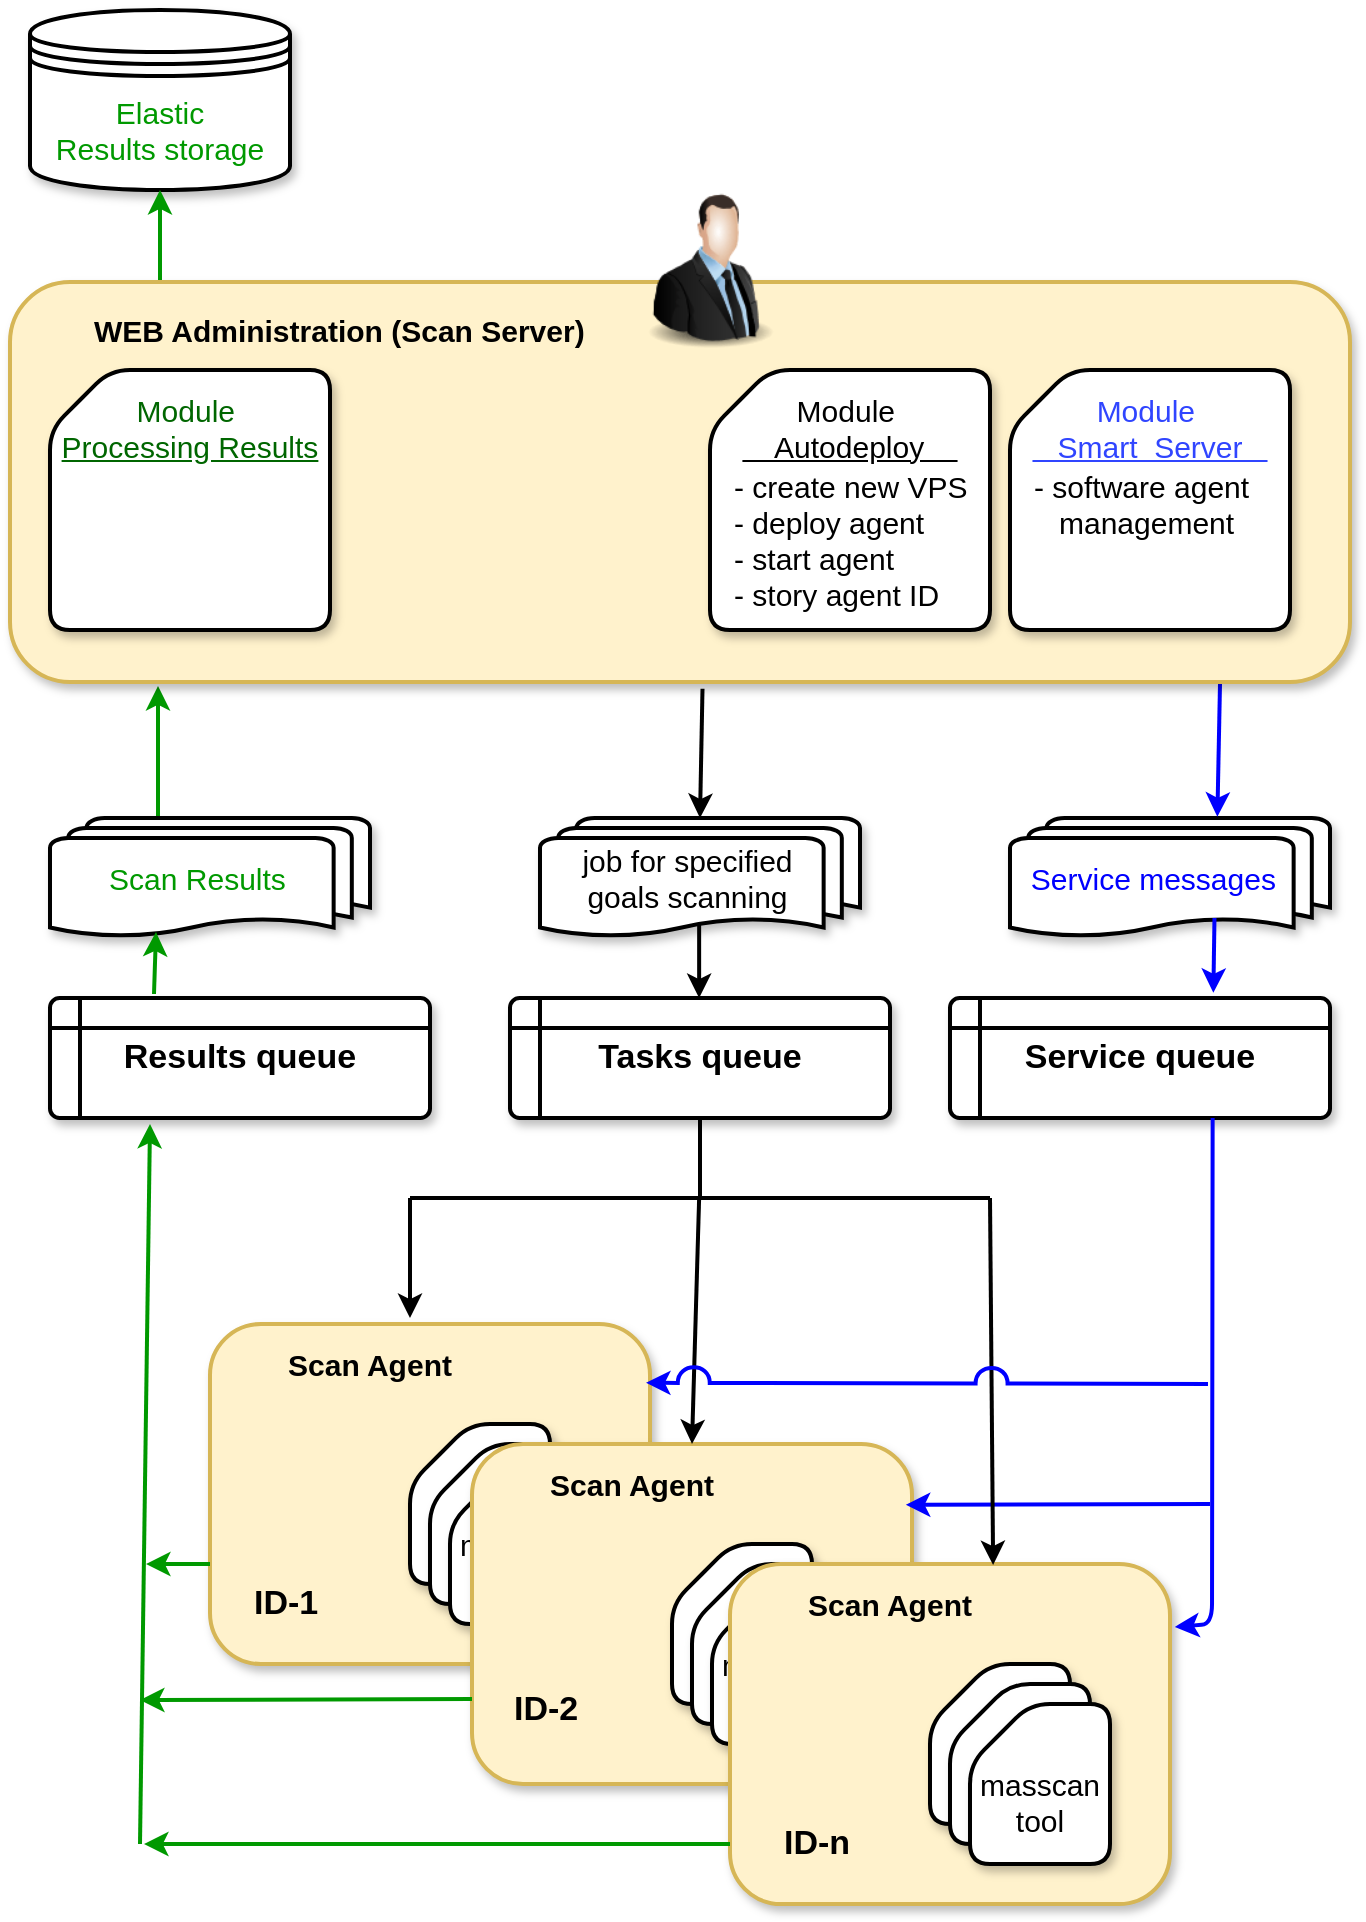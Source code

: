 <mxfile version="12.4.3" type="github" pages="1">
  <diagram id="jQreH99h2N3myDWHS3vS" name="Page-1">
    <mxGraphModel dx="1603" dy="964" grid="1" gridSize="10" guides="1" tooltips="1" connect="1" arrows="1" fold="1" page="1" pageScale="1" pageWidth="827" pageHeight="1169" math="0" shadow="0">
      <root>
        <mxCell id="0"/>
        <mxCell id="1" parent="0"/>
        <mxCell id="-jVmJ1-V1c3GaRNwtS8Z-36" value="" style="group" parent="1" vertex="1" connectable="0">
          <mxGeometry x="220" y="857" width="220" height="170" as="geometry"/>
        </mxCell>
        <mxCell id="-jVmJ1-V1c3GaRNwtS8Z-124" value="" style="group" parent="-jVmJ1-V1c3GaRNwtS8Z-36" vertex="1" connectable="0">
          <mxGeometry width="220" height="170" as="geometry"/>
        </mxCell>
        <mxCell id="-jVmJ1-V1c3GaRNwtS8Z-30" value="" style="rounded=1;whiteSpace=wrap;html=1;shadow=1;glass=0;comic=0;labelBackgroundColor=none;strokeWidth=2;fillColor=#fff2cc;fontSize=15;strokeColor=#d6b656;" parent="-jVmJ1-V1c3GaRNwtS8Z-124" vertex="1">
          <mxGeometry width="220" height="170" as="geometry"/>
        </mxCell>
        <mxCell id="-jVmJ1-V1c3GaRNwtS8Z-31" value="" style="shape=card;whiteSpace=wrap;html=1;rounded=1;shadow=1;glass=0;comic=0;labelBackgroundColor=none;strokeWidth=2;fillColor=#ffffff;gradientColor=none;fontSize=15;fontColor=#000000;" parent="-jVmJ1-V1c3GaRNwtS8Z-124" vertex="1">
          <mxGeometry x="100" y="50" width="70" height="80" as="geometry"/>
        </mxCell>
        <mxCell id="-jVmJ1-V1c3GaRNwtS8Z-32" value="" style="shape=card;whiteSpace=wrap;html=1;rounded=1;shadow=1;glass=0;comic=0;labelBackgroundColor=none;strokeWidth=2;fillColor=#ffffff;gradientColor=none;fontSize=15;fontColor=#000000;" parent="-jVmJ1-V1c3GaRNwtS8Z-124" vertex="1">
          <mxGeometry x="110" y="60" width="70" height="80" as="geometry"/>
        </mxCell>
        <mxCell id="-jVmJ1-V1c3GaRNwtS8Z-33" value="&lt;br&gt;masscan&lt;br&gt;tool" style="shape=card;whiteSpace=wrap;html=1;rounded=1;shadow=1;glass=0;comic=0;labelBackgroundColor=none;strokeWidth=2;fillColor=#ffffff;gradientColor=none;fontSize=15;fontColor=#000000;" parent="-jVmJ1-V1c3GaRNwtS8Z-124" vertex="1">
          <mxGeometry x="120" y="70" width="70" height="80" as="geometry"/>
        </mxCell>
        <mxCell id="-jVmJ1-V1c3GaRNwtS8Z-35" value="Scan Agent" style="text;html=1;strokeColor=none;fillColor=none;align=center;verticalAlign=middle;whiteSpace=wrap;rounded=0;shadow=1;glass=0;comic=0;labelBackgroundColor=none;fontSize=15;fontColor=#000000;fontStyle=1" parent="-jVmJ1-V1c3GaRNwtS8Z-124" vertex="1">
          <mxGeometry x="10" y="10" width="140" height="20" as="geometry"/>
        </mxCell>
        <mxCell id="-jVmJ1-V1c3GaRNwtS8Z-117" value="&lt;font style=&quot;font-size: 17px&quot;&gt;ID-1&lt;/font&gt;" style="text;html=1;strokeColor=none;fillColor=none;align=left;verticalAlign=middle;whiteSpace=wrap;rounded=0;shadow=1;glass=0;comic=0;labelBackgroundColor=none;fontSize=15;fontColor=#000000;fontStyle=1" parent="-jVmJ1-V1c3GaRNwtS8Z-124" vertex="1">
          <mxGeometry x="20" y="130" width="60" height="20" as="geometry"/>
        </mxCell>
        <mxCell id="-jVmJ1-V1c3GaRNwtS8Z-37" value="" style="group" parent="1" vertex="1" connectable="0">
          <mxGeometry x="351" y="917" width="220" height="170" as="geometry"/>
        </mxCell>
        <mxCell id="-jVmJ1-V1c3GaRNwtS8Z-125" value="" style="group" parent="-jVmJ1-V1c3GaRNwtS8Z-37" vertex="1" connectable="0">
          <mxGeometry width="220" height="170" as="geometry"/>
        </mxCell>
        <mxCell id="-jVmJ1-V1c3GaRNwtS8Z-38" value="" style="rounded=1;whiteSpace=wrap;html=1;shadow=1;glass=0;comic=0;labelBackgroundColor=none;strokeWidth=2;fillColor=#fff2cc;fontSize=15;strokeColor=#d6b656;" parent="-jVmJ1-V1c3GaRNwtS8Z-125" vertex="1">
          <mxGeometry width="220" height="170" as="geometry"/>
        </mxCell>
        <mxCell id="-jVmJ1-V1c3GaRNwtS8Z-39" value="" style="shape=card;whiteSpace=wrap;html=1;rounded=1;shadow=1;glass=0;comic=0;labelBackgroundColor=none;strokeWidth=2;fillColor=#ffffff;gradientColor=none;fontSize=15;fontColor=#000000;" parent="-jVmJ1-V1c3GaRNwtS8Z-125" vertex="1">
          <mxGeometry x="100" y="50" width="70" height="80" as="geometry"/>
        </mxCell>
        <mxCell id="-jVmJ1-V1c3GaRNwtS8Z-40" value="" style="shape=card;whiteSpace=wrap;html=1;rounded=1;shadow=1;glass=0;comic=0;labelBackgroundColor=none;strokeWidth=2;fillColor=#ffffff;gradientColor=none;fontSize=15;fontColor=#000000;" parent="-jVmJ1-V1c3GaRNwtS8Z-125" vertex="1">
          <mxGeometry x="110" y="60" width="70" height="80" as="geometry"/>
        </mxCell>
        <mxCell id="-jVmJ1-V1c3GaRNwtS8Z-41" value="&lt;br&gt;masscan&lt;br&gt;tool" style="shape=card;whiteSpace=wrap;html=1;rounded=1;shadow=1;glass=0;comic=0;labelBackgroundColor=none;strokeWidth=2;fillColor=#ffffff;gradientColor=none;fontSize=15;fontColor=#000000;" parent="-jVmJ1-V1c3GaRNwtS8Z-125" vertex="1">
          <mxGeometry x="120" y="70" width="70" height="80" as="geometry"/>
        </mxCell>
        <mxCell id="-jVmJ1-V1c3GaRNwtS8Z-42" value="Scan Agent" style="text;html=1;strokeColor=none;fillColor=none;align=center;verticalAlign=middle;whiteSpace=wrap;rounded=0;shadow=1;glass=0;comic=0;labelBackgroundColor=none;fontSize=15;fontColor=#000000;fontStyle=1" parent="-jVmJ1-V1c3GaRNwtS8Z-125" vertex="1">
          <mxGeometry x="10" y="10" width="140" height="20" as="geometry"/>
        </mxCell>
        <mxCell id="-jVmJ1-V1c3GaRNwtS8Z-118" value="&lt;font style=&quot;font-size: 17px&quot;&gt;ID-2&lt;/font&gt;" style="text;html=1;strokeColor=none;fillColor=none;align=left;verticalAlign=middle;whiteSpace=wrap;rounded=0;shadow=1;glass=0;comic=0;labelBackgroundColor=none;fontSize=15;fontColor=#000000;fontStyle=1" parent="-jVmJ1-V1c3GaRNwtS8Z-125" vertex="1">
          <mxGeometry x="19" y="123" width="60" height="20" as="geometry"/>
        </mxCell>
        <mxCell id="-jVmJ1-V1c3GaRNwtS8Z-43" value="" style="group" parent="1" vertex="1" connectable="0">
          <mxGeometry x="480" y="977" width="220" height="170" as="geometry"/>
        </mxCell>
        <mxCell id="-jVmJ1-V1c3GaRNwtS8Z-126" value="" style="group" parent="-jVmJ1-V1c3GaRNwtS8Z-43" vertex="1" connectable="0">
          <mxGeometry width="220" height="170" as="geometry"/>
        </mxCell>
        <mxCell id="-jVmJ1-V1c3GaRNwtS8Z-44" value="" style="rounded=1;whiteSpace=wrap;html=1;shadow=1;glass=0;comic=0;labelBackgroundColor=none;strokeWidth=2;fillColor=#fff2cc;fontSize=15;strokeColor=#d6b656;" parent="-jVmJ1-V1c3GaRNwtS8Z-126" vertex="1">
          <mxGeometry width="220" height="170" as="geometry"/>
        </mxCell>
        <mxCell id="-jVmJ1-V1c3GaRNwtS8Z-45" value="" style="shape=card;whiteSpace=wrap;html=1;rounded=1;shadow=1;glass=0;comic=0;labelBackgroundColor=none;strokeWidth=2;fillColor=#ffffff;gradientColor=none;fontSize=15;fontColor=#000000;" parent="-jVmJ1-V1c3GaRNwtS8Z-126" vertex="1">
          <mxGeometry x="100" y="50" width="70" height="80" as="geometry"/>
        </mxCell>
        <mxCell id="-jVmJ1-V1c3GaRNwtS8Z-46" value="" style="shape=card;whiteSpace=wrap;html=1;rounded=1;shadow=1;glass=0;comic=0;labelBackgroundColor=none;strokeWidth=2;fillColor=#ffffff;gradientColor=none;fontSize=15;fontColor=#000000;" parent="-jVmJ1-V1c3GaRNwtS8Z-126" vertex="1">
          <mxGeometry x="110" y="60" width="70" height="80" as="geometry"/>
        </mxCell>
        <mxCell id="-jVmJ1-V1c3GaRNwtS8Z-47" value="&lt;br&gt;masscan&lt;br&gt;tool" style="shape=card;whiteSpace=wrap;html=1;rounded=1;shadow=1;glass=0;comic=0;labelBackgroundColor=none;strokeWidth=2;fillColor=#ffffff;gradientColor=none;fontSize=15;fontColor=#000000;" parent="-jVmJ1-V1c3GaRNwtS8Z-126" vertex="1">
          <mxGeometry x="120" y="70" width="70" height="80" as="geometry"/>
        </mxCell>
        <mxCell id="-jVmJ1-V1c3GaRNwtS8Z-48" value="Scan Agent" style="text;html=1;strokeColor=none;fillColor=none;align=center;verticalAlign=middle;whiteSpace=wrap;rounded=0;shadow=1;glass=0;comic=0;labelBackgroundColor=none;fontSize=15;fontColor=#000000;fontStyle=1" parent="-jVmJ1-V1c3GaRNwtS8Z-126" vertex="1">
          <mxGeometry x="10" y="10" width="140" height="20" as="geometry"/>
        </mxCell>
        <mxCell id="-jVmJ1-V1c3GaRNwtS8Z-123" value="&lt;font style=&quot;font-size: 17px&quot;&gt;ID-n&lt;/font&gt;" style="text;html=1;strokeColor=none;fillColor=none;align=left;verticalAlign=middle;whiteSpace=wrap;rounded=0;shadow=1;glass=0;comic=0;labelBackgroundColor=none;fontSize=15;fontColor=#000000;fontStyle=1" parent="-jVmJ1-V1c3GaRNwtS8Z-126" vertex="1">
          <mxGeometry x="25" y="130" width="60" height="20" as="geometry"/>
        </mxCell>
        <mxCell id="-jVmJ1-V1c3GaRNwtS8Z-95" value="" style="group" parent="1" vertex="1" connectable="0">
          <mxGeometry x="140" y="694" width="340" height="423" as="geometry"/>
        </mxCell>
        <mxCell id="-jVmJ1-V1c3GaRNwtS8Z-93" value="" style="endArrow=classic;html=1;strokeWidth=2;fontSize=15;fontColor=#3045FF;strokeColor=#009900;exitX=0;exitY=0.75;exitDx=0;exitDy=0;" parent="-jVmJ1-V1c3GaRNwtS8Z-95" edge="1">
          <mxGeometry width="50" height="50" relative="1" as="geometry">
            <mxPoint x="80" y="283" as="sourcePoint"/>
            <mxPoint x="48" y="283" as="targetPoint"/>
          </mxGeometry>
        </mxCell>
        <mxCell id="-jVmJ1-V1c3GaRNwtS8Z-86" value="&lt;b&gt;&lt;font style=&quot;font-size: 17px&quot;&gt;Results queue&lt;/font&gt;&lt;/b&gt;" style="shape=internalStorage;whiteSpace=wrap;html=1;dx=15;dy=15;rounded=1;arcSize=8;strokeWidth=2;shadow=1;glass=0;comic=0;labelBackgroundColor=none;fillColor=#ffffff;gradientColor=none;fontSize=15;fontColor=#000000;" parent="-jVmJ1-V1c3GaRNwtS8Z-95" vertex="1">
          <mxGeometry width="190" height="60" as="geometry"/>
        </mxCell>
        <mxCell id="-jVmJ1-V1c3GaRNwtS8Z-89" value="" style="endArrow=classic;html=1;strokeWidth=2;fontSize=15;fontColor=#3045FF;strokeColor=#009900;" parent="-jVmJ1-V1c3GaRNwtS8Z-95" edge="1">
          <mxGeometry width="50" height="50" relative="1" as="geometry">
            <mxPoint x="45" y="423" as="sourcePoint"/>
            <mxPoint x="50" y="63" as="targetPoint"/>
          </mxGeometry>
        </mxCell>
        <mxCell id="-jVmJ1-V1c3GaRNwtS8Z-90" value="" style="endArrow=classic;html=1;strokeWidth=2;fontSize=15;fontColor=#3045FF;strokeColor=#009900;exitX=0;exitY=0.75;exitDx=0;exitDy=0;" parent="-jVmJ1-V1c3GaRNwtS8Z-95" source="-jVmJ1-V1c3GaRNwtS8Z-38" edge="1">
          <mxGeometry width="50" height="50" relative="1" as="geometry">
            <mxPoint x="210" y="353" as="sourcePoint"/>
            <mxPoint x="45" y="351" as="targetPoint"/>
          </mxGeometry>
        </mxCell>
        <mxCell id="-jVmJ1-V1c3GaRNwtS8Z-91" value="" style="endArrow=classic;html=1;strokeWidth=2;fontSize=15;fontColor=#3045FF;strokeColor=#009900;exitX=0;exitY=0.75;exitDx=0;exitDy=0;" parent="-jVmJ1-V1c3GaRNwtS8Z-95" edge="1">
          <mxGeometry width="50" height="50" relative="1" as="geometry">
            <mxPoint x="340" y="423" as="sourcePoint"/>
            <mxPoint x="47" y="423" as="targetPoint"/>
          </mxGeometry>
        </mxCell>
        <mxCell id="-jVmJ1-V1c3GaRNwtS8Z-112" value="" style="group" parent="1" vertex="1" connectable="0">
          <mxGeometry x="590" y="537" width="190" height="470" as="geometry"/>
        </mxCell>
        <mxCell id="-jVmJ1-V1c3GaRNwtS8Z-85" value="&lt;b&gt;&lt;font style=&quot;font-size: 17px&quot;&gt;Service queue&lt;/font&gt;&lt;/b&gt;" style="shape=internalStorage;whiteSpace=wrap;html=1;dx=15;dy=15;rounded=1;arcSize=8;strokeWidth=2;shadow=1;glass=0;comic=0;labelBackgroundColor=none;fillColor=#ffffff;gradientColor=none;fontSize=15;fontColor=#000000;" parent="-jVmJ1-V1c3GaRNwtS8Z-112" vertex="1">
          <mxGeometry y="157" width="190" height="60" as="geometry"/>
        </mxCell>
        <mxCell id="-jVmJ1-V1c3GaRNwtS8Z-97" value="&lt;font color=&quot;#0000ff&quot;&gt;Service messages&amp;nbsp; &amp;nbsp;&amp;nbsp;&lt;/font&gt;" style="strokeWidth=2;html=1;shape=mxgraph.flowchart.multi-document;whiteSpace=wrap;rounded=1;shadow=1;glass=0;comic=0;labelBackgroundColor=none;fillColor=#ffffff;gradientColor=none;fontSize=15;fontColor=#3045FF;" parent="-jVmJ1-V1c3GaRNwtS8Z-112" vertex="1">
          <mxGeometry x="30" y="67" width="160" height="60" as="geometry"/>
        </mxCell>
        <mxCell id="-jVmJ1-V1c3GaRNwtS8Z-107" value="" style="endArrow=classic;html=1;strokeColor=#0000FF;strokeWidth=2;fontSize=15;fontColor=#3045FF;entryX=0.648;entryY=-0.01;entryDx=0;entryDy=0;entryPerimeter=0;" parent="-jVmJ1-V1c3GaRNwtS8Z-112" target="-jVmJ1-V1c3GaRNwtS8Z-97" edge="1">
          <mxGeometry width="50" height="50" relative="1" as="geometry">
            <mxPoint x="135" as="sourcePoint"/>
            <mxPoint x="85" y="50" as="targetPoint"/>
          </mxGeometry>
        </mxCell>
        <mxCell id="-jVmJ1-V1c3GaRNwtS8Z-108" value="" style="endArrow=classic;html=1;strokeColor=#0000FF;strokeWidth=2;fontSize=15;fontColor=#3045FF;entryX=0.648;entryY=-0.01;entryDx=0;entryDy=0;entryPerimeter=0;exitX=0.639;exitY=0.834;exitDx=0;exitDy=0;exitPerimeter=0;" parent="-jVmJ1-V1c3GaRNwtS8Z-112" source="-jVmJ1-V1c3GaRNwtS8Z-97" edge="1">
          <mxGeometry width="50" height="50" relative="1" as="geometry">
            <mxPoint x="133" y="88" as="sourcePoint"/>
            <mxPoint x="131.68" y="154.4" as="targetPoint"/>
          </mxGeometry>
        </mxCell>
        <mxCell id="-jVmJ1-V1c3GaRNwtS8Z-109" value="" style="endArrow=classic;html=1;strokeColor=#0000FF;strokeWidth=2;fontSize=15;fontColor=#3045FF;comic=0;shadow=0;entryX=1.011;entryY=0.185;entryDx=0;entryDy=0;entryPerimeter=0;" parent="-jVmJ1-V1c3GaRNwtS8Z-112" target="-jVmJ1-V1c3GaRNwtS8Z-44" edge="1">
          <mxGeometry width="50" height="50" relative="1" as="geometry">
            <mxPoint x="131.32" y="217" as="sourcePoint"/>
            <mxPoint x="130" y="477" as="targetPoint"/>
            <Array as="points">
              <mxPoint x="131" y="470"/>
            </Array>
          </mxGeometry>
        </mxCell>
        <mxCell id="-jVmJ1-V1c3GaRNwtS8Z-128" value="" style="endArrow=classic;html=1;shadow=0;strokeColor=#0000FF;strokeWidth=2;fontSize=15;fontColor=#3045FF;jumpStyle=arc;entryX=0.986;entryY=0.179;entryDx=0;entryDy=0;entryPerimeter=0;" parent="-jVmJ1-V1c3GaRNwtS8Z-112" target="-jVmJ1-V1c3GaRNwtS8Z-38" edge="1">
          <mxGeometry width="50" height="50" relative="1" as="geometry">
            <mxPoint x="130" y="410" as="sourcePoint"/>
            <mxPoint x="-10" y="410" as="targetPoint"/>
            <Array as="points">
              <mxPoint x="130" y="410"/>
            </Array>
          </mxGeometry>
        </mxCell>
        <mxCell id="-jVmJ1-V1c3GaRNwtS8Z-113" value="" style="group" parent="1" vertex="1" connectable="0">
          <mxGeometry x="320" y="604" width="290" height="250" as="geometry"/>
        </mxCell>
        <mxCell id="-jVmJ1-V1c3GaRNwtS8Z-94" value="" style="group" parent="-jVmJ1-V1c3GaRNwtS8Z-113" vertex="1" connectable="0">
          <mxGeometry width="290" height="250" as="geometry"/>
        </mxCell>
        <mxCell id="-jVmJ1-V1c3GaRNwtS8Z-69" value="" style="endArrow=classic;html=1;strokeWidth=2;fontSize=15;fontColor=#000000;entryX=0.5;entryY=0;entryDx=0;entryDy=0;" parent="-jVmJ1-V1c3GaRNwtS8Z-94" edge="1">
          <mxGeometry width="50" height="50" relative="1" as="geometry">
            <mxPoint y="190" as="sourcePoint"/>
            <mxPoint y="250" as="targetPoint"/>
          </mxGeometry>
        </mxCell>
        <mxCell id="-jVmJ1-V1c3GaRNwtS8Z-71" value="" style="endArrow=classic;html=1;strokeWidth=2;fontSize=15;fontColor=#000000;entryX=0.5;entryY=0;entryDx=0;entryDy=0;" parent="-jVmJ1-V1c3GaRNwtS8Z-94" target="-jVmJ1-V1c3GaRNwtS8Z-38" edge="1">
          <mxGeometry width="50" height="50" relative="1" as="geometry">
            <mxPoint x="144.57" y="190" as="sourcePoint"/>
            <mxPoint x="144.57" y="250" as="targetPoint"/>
          </mxGeometry>
        </mxCell>
        <mxCell id="-jVmJ1-V1c3GaRNwtS8Z-72" value="" style="endArrow=classic;html=1;strokeWidth=2;fontSize=15;fontColor=#000000;entryX=0.598;entryY=0.003;entryDx=0;entryDy=0;entryPerimeter=0;" parent="-jVmJ1-V1c3GaRNwtS8Z-94" target="-jVmJ1-V1c3GaRNwtS8Z-44" edge="1">
          <mxGeometry width="50" height="50" relative="1" as="geometry">
            <mxPoint x="290" y="190" as="sourcePoint"/>
            <mxPoint x="290" y="250" as="targetPoint"/>
          </mxGeometry>
        </mxCell>
        <mxCell id="-jVmJ1-V1c3GaRNwtS8Z-60" value="" style="endArrow=none;html=1;fontSize=15;fontColor=#000000;entryX=0.5;entryY=1;entryDx=0;entryDy=0;strokeWidth=2;" parent="-jVmJ1-V1c3GaRNwtS8Z-94" target="-jVmJ1-V1c3GaRNwtS8Z-51" edge="1">
          <mxGeometry width="50" height="50" relative="1" as="geometry">
            <mxPoint x="145" y="190" as="sourcePoint"/>
            <mxPoint x="150" y="170" as="targetPoint"/>
          </mxGeometry>
        </mxCell>
        <mxCell id="-jVmJ1-V1c3GaRNwtS8Z-51" value="&lt;b&gt;&lt;font style=&quot;font-size: 17px&quot;&gt;Tasks queue&lt;/font&gt;&lt;/b&gt;" style="shape=internalStorage;whiteSpace=wrap;html=1;dx=15;dy=15;rounded=1;arcSize=8;strokeWidth=2;shadow=1;glass=0;comic=0;labelBackgroundColor=none;fillColor=#ffffff;gradientColor=none;fontSize=15;fontColor=#000000;" parent="-jVmJ1-V1c3GaRNwtS8Z-94" vertex="1">
          <mxGeometry x="50" y="90" width="190" height="60" as="geometry"/>
        </mxCell>
        <mxCell id="-jVmJ1-V1c3GaRNwtS8Z-52" value="job for specified&amp;nbsp; &amp;nbsp;&lt;br&gt;goals scanning&amp;nbsp; &amp;nbsp;" style="strokeWidth=2;html=1;shape=mxgraph.flowchart.multi-document;whiteSpace=wrap;rounded=1;shadow=1;glass=0;comic=0;labelBackgroundColor=none;fillColor=#ffffff;gradientColor=none;fontSize=15;fontColor=#000000;" parent="-jVmJ1-V1c3GaRNwtS8Z-94" vertex="1">
          <mxGeometry x="65" width="160" height="60" as="geometry"/>
        </mxCell>
        <mxCell id="-jVmJ1-V1c3GaRNwtS8Z-55" value="" style="endArrow=classic;html=1;fontSize=15;fontColor=#000000;exitX=0.5;exitY=0.88;exitDx=0;exitDy=0;exitPerimeter=0;strokeWidth=2;" parent="-jVmJ1-V1c3GaRNwtS8Z-94" edge="1">
          <mxGeometry width="50" height="50" relative="1" as="geometry">
            <mxPoint x="144.57" y="52.8" as="sourcePoint"/>
            <mxPoint x="144.57" y="90" as="targetPoint"/>
          </mxGeometry>
        </mxCell>
        <mxCell id="-jVmJ1-V1c3GaRNwtS8Z-61" value="" style="endArrow=none;html=1;fontSize=15;fontColor=#000000;strokeWidth=2;" parent="-jVmJ1-V1c3GaRNwtS8Z-94" edge="1">
          <mxGeometry width="50" height="50" relative="1" as="geometry">
            <mxPoint x="290" y="190" as="sourcePoint"/>
            <mxPoint y="190" as="targetPoint"/>
          </mxGeometry>
        </mxCell>
        <mxCell id="-jVmJ1-V1c3GaRNwtS8Z-111" value="" style="endArrow=classic;html=1;shadow=0;strokeColor=#0000FF;strokeWidth=2;fontSize=15;fontColor=#3045FF;targetPerimeterSpacing=0;sourcePerimeterSpacing=0;jumpStyle=arc;jumpSize=14;entryX=0.991;entryY=0.173;entryDx=0;entryDy=0;entryPerimeter=0;" parent="-jVmJ1-V1c3GaRNwtS8Z-94" target="-jVmJ1-V1c3GaRNwtS8Z-30" edge="1">
          <mxGeometry width="50" height="50" relative="1" as="geometry">
            <mxPoint x="399" y="283" as="sourcePoint"/>
            <mxPoint x="250.0" y="283.0" as="targetPoint"/>
          </mxGeometry>
        </mxCell>
        <mxCell id="-jVmJ1-V1c3GaRNwtS8Z-114" value="" style="group" parent="1" vertex="1" connectable="0">
          <mxGeometry x="140" y="538" width="160" height="154" as="geometry"/>
        </mxCell>
        <mxCell id="-jVmJ1-V1c3GaRNwtS8Z-99" value="" style="endArrow=classic;html=1;strokeColor=#009900;strokeWidth=2;fontSize=15;fontColor=#3045FF;" parent="-jVmJ1-V1c3GaRNwtS8Z-114" edge="1">
          <mxGeometry width="50" height="50" relative="1" as="geometry">
            <mxPoint x="54" y="66" as="sourcePoint"/>
            <mxPoint x="54" as="targetPoint"/>
          </mxGeometry>
        </mxCell>
        <mxCell id="-jVmJ1-V1c3GaRNwtS8Z-96" value="&lt;font color=&quot;#009900&quot;&gt;Scan Results&amp;nbsp; &amp;nbsp;&lt;/font&gt;" style="strokeWidth=2;html=1;shape=mxgraph.flowchart.multi-document;whiteSpace=wrap;rounded=1;shadow=1;glass=0;comic=0;labelBackgroundColor=none;fillColor=#ffffff;gradientColor=none;fontSize=15;fontColor=#3045FF;" parent="-jVmJ1-V1c3GaRNwtS8Z-114" vertex="1">
          <mxGeometry y="66" width="160" height="60" as="geometry"/>
        </mxCell>
        <mxCell id="-jVmJ1-V1c3GaRNwtS8Z-104" value="" style="endArrow=classic;html=1;strokeColor=#009900;strokeWidth=2;fontSize=15;fontColor=#3045FF;" parent="-jVmJ1-V1c3GaRNwtS8Z-114" edge="1">
          <mxGeometry width="50" height="50" relative="1" as="geometry">
            <mxPoint x="52" y="154" as="sourcePoint"/>
            <mxPoint x="53" y="123.0" as="targetPoint"/>
          </mxGeometry>
        </mxCell>
        <mxCell id="-jVmJ1-V1c3GaRNwtS8Z-79" value="" style="endArrow=classic;html=1;strokeWidth=2;fontSize=15;fontColor=#000000;entryX=0.5;entryY=0;entryDx=0;entryDy=0;entryPerimeter=0;exitX=0.514;exitY=1.022;exitDx=0;exitDy=0;exitPerimeter=0;" parent="1" target="-jVmJ1-V1c3GaRNwtS8Z-52" edge="1">
          <mxGeometry width="50" height="50" relative="1" as="geometry">
            <mxPoint x="466.25" y="539.368" as="sourcePoint"/>
            <mxPoint x="-120" y="-530" as="targetPoint"/>
          </mxGeometry>
        </mxCell>
        <mxCell id="-jVmJ1-V1c3GaRNwtS8Z-132" value="" style="group" parent="1" vertex="1" connectable="0">
          <mxGeometry x="130" y="200" width="130" height="140" as="geometry"/>
        </mxCell>
        <mxCell id="-jVmJ1-V1c3GaRNwtS8Z-129" value="&lt;font color=&quot;#009900&quot;&gt;Elastic&lt;br&gt;Results storage&lt;/font&gt;" style="shape=datastore;whiteSpace=wrap;html=1;rounded=1;shadow=1;glass=0;comic=0;labelBackgroundColor=none;strokeWidth=2;fillColor=#ffffff;gradientColor=none;fontSize=15;fontColor=#3045FF;" parent="-jVmJ1-V1c3GaRNwtS8Z-132" vertex="1">
          <mxGeometry width="130" height="90" as="geometry"/>
        </mxCell>
        <mxCell id="-jVmJ1-V1c3GaRNwtS8Z-130" value="" style="endArrow=classic;html=1;shadow=0;strokeColor=#009900;strokeWidth=2;fontSize=15;fontColor=#3045FF;" parent="-jVmJ1-V1c3GaRNwtS8Z-132" target="-jVmJ1-V1c3GaRNwtS8Z-129" edge="1">
          <mxGeometry width="50" height="50" relative="1" as="geometry">
            <mxPoint x="65" y="140" as="sourcePoint"/>
            <mxPoint x="115" y="97" as="targetPoint"/>
          </mxGeometry>
        </mxCell>
        <mxCell id="-jVmJ1-V1c3GaRNwtS8Z-157" value="" style="group" parent="1" vertex="1" connectable="0">
          <mxGeometry x="120" y="336" width="670" height="200" as="geometry"/>
        </mxCell>
        <mxCell id="-jVmJ1-V1c3GaRNwtS8Z-150" value="" style="group" parent="-jVmJ1-V1c3GaRNwtS8Z-157" vertex="1" connectable="0">
          <mxGeometry width="670" height="200" as="geometry"/>
        </mxCell>
        <mxCell id="-jVmJ1-V1c3GaRNwtS8Z-141" value="" style="rounded=1;whiteSpace=wrap;html=1;shadow=1;glass=0;comic=0;labelBackgroundColor=none;strokeWidth=2;fillColor=#fff2cc;fontSize=15;strokeColor=#d6b656;" parent="-jVmJ1-V1c3GaRNwtS8Z-150" vertex="1">
          <mxGeometry width="670" height="200" as="geometry"/>
        </mxCell>
        <mxCell id="-jVmJ1-V1c3GaRNwtS8Z-149" value="&lt;b&gt;WEB Administration (Scan Server)&lt;/b&gt;" style="text;html=1;strokeColor=none;fillColor=none;align=left;verticalAlign=middle;whiteSpace=wrap;rounded=0;shadow=1;glass=0;comic=0;labelBackgroundColor=none;fontSize=15;fontColor=#000000;" parent="-jVmJ1-V1c3GaRNwtS8Z-150" vertex="1">
          <mxGeometry x="40" y="14" width="320" height="20" as="geometry"/>
        </mxCell>
        <mxCell id="7dTB1Xy_m9MMLDKNjJGb-1" value="" style="image;html=1;labelBackgroundColor=#ffffff;image=img/lib/clip_art/people/Suit_Man_128x128.png" vertex="1" parent="-jVmJ1-V1c3GaRNwtS8Z-150">
          <mxGeometry x="310" y="-46" width="80" height="80" as="geometry"/>
        </mxCell>
        <mxCell id="-jVmJ1-V1c3GaRNwtS8Z-151" value="" style="group" parent="-jVmJ1-V1c3GaRNwtS8Z-157" vertex="1" connectable="0">
          <mxGeometry x="500" y="44" width="140" height="130" as="geometry"/>
        </mxCell>
        <mxCell id="-jVmJ1-V1c3GaRNwtS8Z-152" value="Module&amp;nbsp;&lt;br&gt;&lt;u&gt;&amp;nbsp; &amp;nbsp;Smart&amp;nbsp; Server&amp;nbsp; &amp;nbsp;&lt;/u&gt;&lt;br&gt;&lt;br&gt;&lt;br&gt;&lt;br&gt;&lt;br&gt;" style="shape=card;whiteSpace=wrap;html=1;rounded=1;shadow=1;glass=0;comic=0;labelBackgroundColor=none;strokeWidth=2;fillColor=#ffffff;gradientColor=none;fontSize=15;fontColor=#3045FF;" parent="-jVmJ1-V1c3GaRNwtS8Z-151" vertex="1">
          <mxGeometry width="140" height="130" as="geometry"/>
        </mxCell>
        <mxCell id="-jVmJ1-V1c3GaRNwtS8Z-153" value="&lt;br style=&quot;color: rgb(0 , 0 , 0)&quot;&gt;&lt;span style=&quot;color: rgb(0 , 0 , 0)&quot;&gt;- software agent&amp;nbsp; &amp;nbsp; &amp;nbsp;management&lt;br&gt;&lt;br&gt;&lt;br&gt;&lt;br&gt;&lt;/span&gt;" style="text;html=1;strokeColor=none;fillColor=none;align=left;verticalAlign=middle;whiteSpace=wrap;rounded=0;shadow=1;glass=0;comic=0;labelBackgroundColor=none;fontSize=15;fontColor=#3045FF;" parent="-jVmJ1-V1c3GaRNwtS8Z-151" vertex="1">
          <mxGeometry x="10" y="50" width="120" height="70" as="geometry"/>
        </mxCell>
        <mxCell id="-jVmJ1-V1c3GaRNwtS8Z-154" value="" style="group" parent="-jVmJ1-V1c3GaRNwtS8Z-157" vertex="1" connectable="0">
          <mxGeometry x="350" y="44" width="140" height="130" as="geometry"/>
        </mxCell>
        <mxCell id="-jVmJ1-V1c3GaRNwtS8Z-155" value="&lt;font color=&quot;#000000&quot;&gt;Module&amp;nbsp;&lt;br&gt;&lt;u&gt;&amp;nbsp; &amp;nbsp; Autodeploy&amp;nbsp; &amp;nbsp;&amp;nbsp;&lt;/u&gt;&lt;br&gt;&lt;br&gt;&lt;br&gt;&lt;br&gt;&lt;br&gt;&lt;/font&gt;" style="shape=card;whiteSpace=wrap;html=1;rounded=1;shadow=1;glass=0;comic=0;labelBackgroundColor=none;strokeWidth=2;fillColor=#ffffff;gradientColor=none;fontSize=15;fontColor=#3045FF;" parent="-jVmJ1-V1c3GaRNwtS8Z-154" vertex="1">
          <mxGeometry width="140" height="130" as="geometry"/>
        </mxCell>
        <mxCell id="-jVmJ1-V1c3GaRNwtS8Z-156" value="&lt;br style=&quot;color: rgb(0 , 0 , 0)&quot;&gt;&lt;span style=&quot;color: rgb(0 , 0 , 0)&quot;&gt;- create new VPS&lt;br&gt;- deploy agent&lt;br&gt;- start agent&lt;br&gt;- story agent ID&lt;br&gt;&lt;br&gt;&lt;/span&gt;" style="text;html=1;strokeColor=none;fillColor=none;align=left;verticalAlign=middle;whiteSpace=wrap;rounded=0;shadow=1;glass=0;comic=0;labelBackgroundColor=none;fontSize=15;fontColor=#3045FF;" parent="-jVmJ1-V1c3GaRNwtS8Z-154" vertex="1">
          <mxGeometry x="10" y="50" width="120" height="70" as="geometry"/>
        </mxCell>
        <mxCell id="1VGXTUs-d3SxIM9BYk_C-2" value="&lt;font color=&quot;#006600&quot;&gt;Module&amp;nbsp;&lt;br&gt;&lt;u&gt;Processing Results&lt;br&gt;&lt;/u&gt;&lt;br&gt;&lt;br&gt;&lt;br&gt;&lt;br&gt;&lt;/font&gt;" style="shape=card;whiteSpace=wrap;html=1;rounded=1;shadow=1;glass=0;comic=0;labelBackgroundColor=none;strokeWidth=2;fillColor=#ffffff;gradientColor=none;fontSize=15;fontColor=#3045FF;" parent="1" vertex="1">
          <mxGeometry x="140" y="380" width="140" height="130" as="geometry"/>
        </mxCell>
      </root>
    </mxGraphModel>
  </diagram>
</mxfile>
